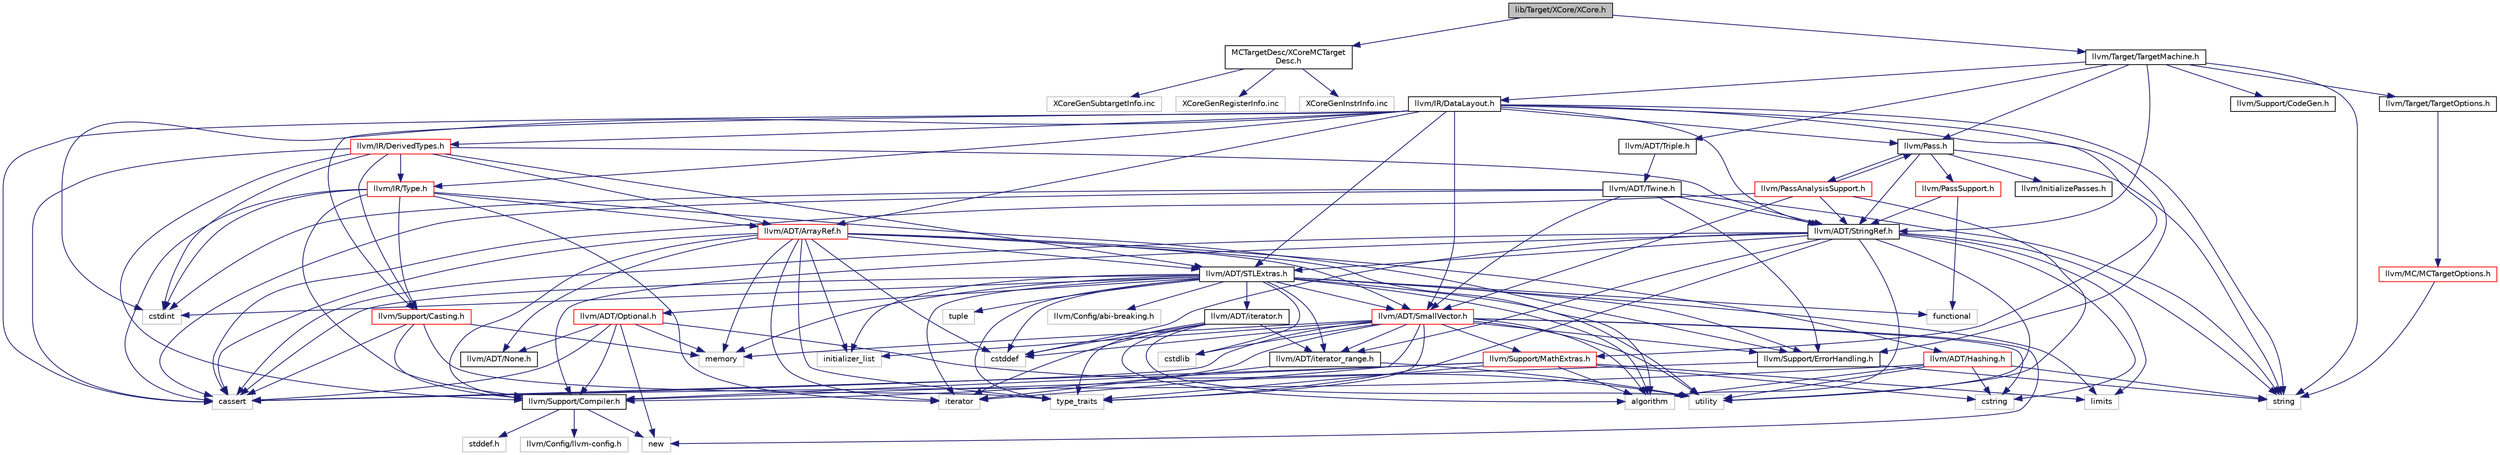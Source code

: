 digraph "lib/Target/XCore/XCore.h"
{
 // LATEX_PDF_SIZE
  bgcolor="transparent";
  edge [fontname="Helvetica",fontsize="10",labelfontname="Helvetica",labelfontsize="10"];
  node [fontname="Helvetica",fontsize="10",shape="box"];
  Node1 [label="lib/Target/XCore/XCore.h",height=0.2,width=0.4,color="black", fillcolor="grey75", style="filled", fontcolor="black",tooltip=" "];
  Node1 -> Node2 [color="midnightblue",fontsize="10",style="solid",fontname="Helvetica"];
  Node2 [label="MCTargetDesc/XCoreMCTarget\lDesc.h",height=0.2,width=0.4,color="black",URL="$XCoreMCTargetDesc_8h.html",tooltip=" "];
  Node2 -> Node3 [color="midnightblue",fontsize="10",style="solid",fontname="Helvetica"];
  Node3 [label="XCoreGenRegisterInfo.inc",height=0.2,width=0.4,color="grey75",tooltip=" "];
  Node2 -> Node4 [color="midnightblue",fontsize="10",style="solid",fontname="Helvetica"];
  Node4 [label="XCoreGenInstrInfo.inc",height=0.2,width=0.4,color="grey75",tooltip=" "];
  Node2 -> Node5 [color="midnightblue",fontsize="10",style="solid",fontname="Helvetica"];
  Node5 [label="XCoreGenSubtargetInfo.inc",height=0.2,width=0.4,color="grey75",tooltip=" "];
  Node1 -> Node6 [color="midnightblue",fontsize="10",style="solid",fontname="Helvetica"];
  Node6 [label="llvm/Target/TargetMachine.h",height=0.2,width=0.4,color="black",URL="$llvm_2Target_2TargetMachine_8h.html",tooltip=" "];
  Node6 -> Node7 [color="midnightblue",fontsize="10",style="solid",fontname="Helvetica"];
  Node7 [label="llvm/ADT/StringRef.h",height=0.2,width=0.4,color="black",URL="$StringRef_8h.html",tooltip=" "];
  Node7 -> Node8 [color="midnightblue",fontsize="10",style="solid",fontname="Helvetica"];
  Node8 [label="llvm/ADT/STLExtras.h",height=0.2,width=0.4,color="black",URL="$STLExtras_8h.html",tooltip=" "];
  Node8 -> Node9 [color="midnightblue",fontsize="10",style="solid",fontname="Helvetica"];
  Node9 [label="llvm/ADT/Optional.h",height=0.2,width=0.4,color="red",URL="$Optional_8h.html",tooltip=" "];
  Node9 -> Node10 [color="midnightblue",fontsize="10",style="solid",fontname="Helvetica"];
  Node10 [label="llvm/ADT/None.h",height=0.2,width=0.4,color="black",URL="$None_8h.html",tooltip=" "];
  Node9 -> Node11 [color="midnightblue",fontsize="10",style="solid",fontname="Helvetica"];
  Node11 [label="llvm/Support/Compiler.h",height=0.2,width=0.4,color="black",URL="$Compiler_8h.html",tooltip=" "];
  Node11 -> Node12 [color="midnightblue",fontsize="10",style="solid",fontname="Helvetica"];
  Node12 [label="llvm/Config/llvm-config.h",height=0.2,width=0.4,color="grey75",tooltip=" "];
  Node11 -> Node13 [color="midnightblue",fontsize="10",style="solid",fontname="Helvetica"];
  Node13 [label="new",height=0.2,width=0.4,color="grey75",tooltip=" "];
  Node11 -> Node14 [color="midnightblue",fontsize="10",style="solid",fontname="Helvetica"];
  Node14 [label="stddef.h",height=0.2,width=0.4,color="grey75",tooltip=" "];
  Node9 -> Node18 [color="midnightblue",fontsize="10",style="solid",fontname="Helvetica"];
  Node18 [label="cassert",height=0.2,width=0.4,color="grey75",tooltip=" "];
  Node9 -> Node19 [color="midnightblue",fontsize="10",style="solid",fontname="Helvetica"];
  Node19 [label="memory",height=0.2,width=0.4,color="grey75",tooltip=" "];
  Node9 -> Node13 [color="midnightblue",fontsize="10",style="solid",fontname="Helvetica"];
  Node9 -> Node17 [color="midnightblue",fontsize="10",style="solid",fontname="Helvetica"];
  Node17 [label="utility",height=0.2,width=0.4,color="grey75",tooltip=" "];
  Node8 -> Node20 [color="midnightblue",fontsize="10",style="solid",fontname="Helvetica"];
  Node20 [label="llvm/ADT/SmallVector.h",height=0.2,width=0.4,color="red",URL="$SmallVector_8h.html",tooltip=" "];
  Node20 -> Node21 [color="midnightblue",fontsize="10",style="solid",fontname="Helvetica"];
  Node21 [label="llvm/ADT/iterator_range.h",height=0.2,width=0.4,color="black",URL="$iterator__range_8h.html",tooltip="This provides a very simple, boring adaptor for a begin and end iterator into a range type."];
  Node21 -> Node22 [color="midnightblue",fontsize="10",style="solid",fontname="Helvetica"];
  Node22 [label="iterator",height=0.2,width=0.4,color="grey75",tooltip=" "];
  Node21 -> Node17 [color="midnightblue",fontsize="10",style="solid",fontname="Helvetica"];
  Node20 -> Node11 [color="midnightblue",fontsize="10",style="solid",fontname="Helvetica"];
  Node20 -> Node25 [color="midnightblue",fontsize="10",style="solid",fontname="Helvetica"];
  Node25 [label="llvm/Support/MathExtras.h",height=0.2,width=0.4,color="red",URL="$MathExtras_8h.html",tooltip=" "];
  Node25 -> Node11 [color="midnightblue",fontsize="10",style="solid",fontname="Helvetica"];
  Node25 -> Node33 [color="midnightblue",fontsize="10",style="solid",fontname="Helvetica"];
  Node33 [label="algorithm",height=0.2,width=0.4,color="grey75",tooltip=" "];
  Node25 -> Node18 [color="midnightblue",fontsize="10",style="solid",fontname="Helvetica"];
  Node25 -> Node35 [color="midnightblue",fontsize="10",style="solid",fontname="Helvetica"];
  Node35 [label="cstring",height=0.2,width=0.4,color="grey75",tooltip=" "];
  Node25 -> Node36 [color="midnightblue",fontsize="10",style="solid",fontname="Helvetica"];
  Node36 [label="limits",height=0.2,width=0.4,color="grey75",tooltip=" "];
  Node25 -> Node16 [color="midnightblue",fontsize="10",style="solid",fontname="Helvetica"];
  Node16 [label="type_traits",height=0.2,width=0.4,color="grey75",tooltip=" "];
  Node20 -> Node38 [color="midnightblue",fontsize="10",style="solid",fontname="Helvetica"];
  Node38 [label="llvm/Support/ErrorHandling.h",height=0.2,width=0.4,color="black",URL="$llvm_2Support_2ErrorHandling_8h.html",tooltip=" "];
  Node38 -> Node11 [color="midnightblue",fontsize="10",style="solid",fontname="Helvetica"];
  Node38 -> Node39 [color="midnightblue",fontsize="10",style="solid",fontname="Helvetica"];
  Node39 [label="string",height=0.2,width=0.4,color="grey75",tooltip=" "];
  Node20 -> Node33 [color="midnightblue",fontsize="10",style="solid",fontname="Helvetica"];
  Node20 -> Node18 [color="midnightblue",fontsize="10",style="solid",fontname="Helvetica"];
  Node20 -> Node24 [color="midnightblue",fontsize="10",style="solid",fontname="Helvetica"];
  Node24 [label="cstddef",height=0.2,width=0.4,color="grey75",tooltip=" "];
  Node20 -> Node40 [color="midnightblue",fontsize="10",style="solid",fontname="Helvetica"];
  Node40 [label="cstdlib",height=0.2,width=0.4,color="grey75",tooltip=" "];
  Node20 -> Node35 [color="midnightblue",fontsize="10",style="solid",fontname="Helvetica"];
  Node20 -> Node41 [color="midnightblue",fontsize="10",style="solid",fontname="Helvetica"];
  Node41 [label="initializer_list",height=0.2,width=0.4,color="grey75",tooltip=" "];
  Node20 -> Node22 [color="midnightblue",fontsize="10",style="solid",fontname="Helvetica"];
  Node20 -> Node19 [color="midnightblue",fontsize="10",style="solid",fontname="Helvetica"];
  Node20 -> Node13 [color="midnightblue",fontsize="10",style="solid",fontname="Helvetica"];
  Node20 -> Node16 [color="midnightblue",fontsize="10",style="solid",fontname="Helvetica"];
  Node20 -> Node17 [color="midnightblue",fontsize="10",style="solid",fontname="Helvetica"];
  Node8 -> Node42 [color="midnightblue",fontsize="10",style="solid",fontname="Helvetica"];
  Node42 [label="llvm/ADT/iterator.h",height=0.2,width=0.4,color="black",URL="$iterator_8h.html",tooltip=" "];
  Node42 -> Node21 [color="midnightblue",fontsize="10",style="solid",fontname="Helvetica"];
  Node42 -> Node33 [color="midnightblue",fontsize="10",style="solid",fontname="Helvetica"];
  Node42 -> Node24 [color="midnightblue",fontsize="10",style="solid",fontname="Helvetica"];
  Node42 -> Node22 [color="midnightblue",fontsize="10",style="solid",fontname="Helvetica"];
  Node42 -> Node16 [color="midnightblue",fontsize="10",style="solid",fontname="Helvetica"];
  Node42 -> Node17 [color="midnightblue",fontsize="10",style="solid",fontname="Helvetica"];
  Node8 -> Node21 [color="midnightblue",fontsize="10",style="solid",fontname="Helvetica"];
  Node8 -> Node43 [color="midnightblue",fontsize="10",style="solid",fontname="Helvetica"];
  Node43 [label="llvm/Config/abi-breaking.h",height=0.2,width=0.4,color="grey75",tooltip=" "];
  Node8 -> Node38 [color="midnightblue",fontsize="10",style="solid",fontname="Helvetica"];
  Node8 -> Node33 [color="midnightblue",fontsize="10",style="solid",fontname="Helvetica"];
  Node8 -> Node18 [color="midnightblue",fontsize="10",style="solid",fontname="Helvetica"];
  Node8 -> Node24 [color="midnightblue",fontsize="10",style="solid",fontname="Helvetica"];
  Node8 -> Node44 [color="midnightblue",fontsize="10",style="solid",fontname="Helvetica"];
  Node44 [label="cstdint",height=0.2,width=0.4,color="grey75",tooltip=" "];
  Node8 -> Node40 [color="midnightblue",fontsize="10",style="solid",fontname="Helvetica"];
  Node8 -> Node45 [color="midnightblue",fontsize="10",style="solid",fontname="Helvetica"];
  Node45 [label="functional",height=0.2,width=0.4,color="grey75",tooltip=" "];
  Node8 -> Node41 [color="midnightblue",fontsize="10",style="solid",fontname="Helvetica"];
  Node8 -> Node22 [color="midnightblue",fontsize="10",style="solid",fontname="Helvetica"];
  Node8 -> Node36 [color="midnightblue",fontsize="10",style="solid",fontname="Helvetica"];
  Node8 -> Node19 [color="midnightblue",fontsize="10",style="solid",fontname="Helvetica"];
  Node8 -> Node46 [color="midnightblue",fontsize="10",style="solid",fontname="Helvetica"];
  Node46 [label="tuple",height=0.2,width=0.4,color="grey75",tooltip=" "];
  Node8 -> Node16 [color="midnightblue",fontsize="10",style="solid",fontname="Helvetica"];
  Node8 -> Node17 [color="midnightblue",fontsize="10",style="solid",fontname="Helvetica"];
  Node7 -> Node21 [color="midnightblue",fontsize="10",style="solid",fontname="Helvetica"];
  Node7 -> Node11 [color="midnightblue",fontsize="10",style="solid",fontname="Helvetica"];
  Node7 -> Node33 [color="midnightblue",fontsize="10",style="solid",fontname="Helvetica"];
  Node7 -> Node18 [color="midnightblue",fontsize="10",style="solid",fontname="Helvetica"];
  Node7 -> Node24 [color="midnightblue",fontsize="10",style="solid",fontname="Helvetica"];
  Node7 -> Node35 [color="midnightblue",fontsize="10",style="solid",fontname="Helvetica"];
  Node7 -> Node36 [color="midnightblue",fontsize="10",style="solid",fontname="Helvetica"];
  Node7 -> Node39 [color="midnightblue",fontsize="10",style="solid",fontname="Helvetica"];
  Node7 -> Node16 [color="midnightblue",fontsize="10",style="solid",fontname="Helvetica"];
  Node7 -> Node17 [color="midnightblue",fontsize="10",style="solid",fontname="Helvetica"];
  Node6 -> Node47 [color="midnightblue",fontsize="10",style="solid",fontname="Helvetica"];
  Node47 [label="llvm/ADT/Triple.h",height=0.2,width=0.4,color="black",URL="$Triple_8h.html",tooltip=" "];
  Node47 -> Node48 [color="midnightblue",fontsize="10",style="solid",fontname="Helvetica"];
  Node48 [label="llvm/ADT/Twine.h",height=0.2,width=0.4,color="black",URL="$Twine_8h.html",tooltip=" "];
  Node48 -> Node20 [color="midnightblue",fontsize="10",style="solid",fontname="Helvetica"];
  Node48 -> Node7 [color="midnightblue",fontsize="10",style="solid",fontname="Helvetica"];
  Node48 -> Node38 [color="midnightblue",fontsize="10",style="solid",fontname="Helvetica"];
  Node48 -> Node18 [color="midnightblue",fontsize="10",style="solid",fontname="Helvetica"];
  Node48 -> Node44 [color="midnightblue",fontsize="10",style="solid",fontname="Helvetica"];
  Node48 -> Node39 [color="midnightblue",fontsize="10",style="solid",fontname="Helvetica"];
  Node6 -> Node49 [color="midnightblue",fontsize="10",style="solid",fontname="Helvetica"];
  Node49 [label="llvm/IR/DataLayout.h",height=0.2,width=0.4,color="black",URL="$DataLayout_8h.html",tooltip=" "];
  Node49 -> Node50 [color="midnightblue",fontsize="10",style="solid",fontname="Helvetica"];
  Node50 [label="llvm/ADT/ArrayRef.h",height=0.2,width=0.4,color="red",URL="$ArrayRef_8h.html",tooltip=" "];
  Node50 -> Node51 [color="midnightblue",fontsize="10",style="solid",fontname="Helvetica"];
  Node51 [label="llvm/ADT/Hashing.h",height=0.2,width=0.4,color="red",URL="$Hashing_8h.html",tooltip=" "];
  Node51 -> Node33 [color="midnightblue",fontsize="10",style="solid",fontname="Helvetica"];
  Node51 -> Node18 [color="midnightblue",fontsize="10",style="solid",fontname="Helvetica"];
  Node51 -> Node35 [color="midnightblue",fontsize="10",style="solid",fontname="Helvetica"];
  Node51 -> Node39 [color="midnightblue",fontsize="10",style="solid",fontname="Helvetica"];
  Node51 -> Node17 [color="midnightblue",fontsize="10",style="solid",fontname="Helvetica"];
  Node50 -> Node10 [color="midnightblue",fontsize="10",style="solid",fontname="Helvetica"];
  Node50 -> Node20 [color="midnightblue",fontsize="10",style="solid",fontname="Helvetica"];
  Node50 -> Node8 [color="midnightblue",fontsize="10",style="solid",fontname="Helvetica"];
  Node50 -> Node11 [color="midnightblue",fontsize="10",style="solid",fontname="Helvetica"];
  Node50 -> Node33 [color="midnightblue",fontsize="10",style="solid",fontname="Helvetica"];
  Node50 -> Node18 [color="midnightblue",fontsize="10",style="solid",fontname="Helvetica"];
  Node50 -> Node24 [color="midnightblue",fontsize="10",style="solid",fontname="Helvetica"];
  Node50 -> Node41 [color="midnightblue",fontsize="10",style="solid",fontname="Helvetica"];
  Node50 -> Node22 [color="midnightblue",fontsize="10",style="solid",fontname="Helvetica"];
  Node50 -> Node19 [color="midnightblue",fontsize="10",style="solid",fontname="Helvetica"];
  Node50 -> Node16 [color="midnightblue",fontsize="10",style="solid",fontname="Helvetica"];
  Node49 -> Node8 [color="midnightblue",fontsize="10",style="solid",fontname="Helvetica"];
  Node49 -> Node20 [color="midnightblue",fontsize="10",style="solid",fontname="Helvetica"];
  Node49 -> Node7 [color="midnightblue",fontsize="10",style="solid",fontname="Helvetica"];
  Node49 -> Node60 [color="midnightblue",fontsize="10",style="solid",fontname="Helvetica"];
  Node60 [label="llvm/IR/DerivedTypes.h",height=0.2,width=0.4,color="red",URL="$DerivedTypes_8h.html",tooltip=" "];
  Node60 -> Node50 [color="midnightblue",fontsize="10",style="solid",fontname="Helvetica"];
  Node60 -> Node8 [color="midnightblue",fontsize="10",style="solid",fontname="Helvetica"];
  Node60 -> Node7 [color="midnightblue",fontsize="10",style="solid",fontname="Helvetica"];
  Node60 -> Node61 [color="midnightblue",fontsize="10",style="solid",fontname="Helvetica"];
  Node61 [label="llvm/IR/Type.h",height=0.2,width=0.4,color="red",URL="$Type_8h.html",tooltip=" "];
  Node61 -> Node50 [color="midnightblue",fontsize="10",style="solid",fontname="Helvetica"];
  Node61 -> Node69 [color="midnightblue",fontsize="10",style="solid",fontname="Helvetica"];
  Node69 [label="llvm/Support/Casting.h",height=0.2,width=0.4,color="red",URL="$Casting_8h.html",tooltip=" "];
  Node69 -> Node11 [color="midnightblue",fontsize="10",style="solid",fontname="Helvetica"];
  Node69 -> Node18 [color="midnightblue",fontsize="10",style="solid",fontname="Helvetica"];
  Node69 -> Node19 [color="midnightblue",fontsize="10",style="solid",fontname="Helvetica"];
  Node69 -> Node16 [color="midnightblue",fontsize="10",style="solid",fontname="Helvetica"];
  Node61 -> Node11 [color="midnightblue",fontsize="10",style="solid",fontname="Helvetica"];
  Node61 -> Node38 [color="midnightblue",fontsize="10",style="solid",fontname="Helvetica"];
  Node61 -> Node18 [color="midnightblue",fontsize="10",style="solid",fontname="Helvetica"];
  Node61 -> Node44 [color="midnightblue",fontsize="10",style="solid",fontname="Helvetica"];
  Node61 -> Node22 [color="midnightblue",fontsize="10",style="solid",fontname="Helvetica"];
  Node60 -> Node69 [color="midnightblue",fontsize="10",style="solid",fontname="Helvetica"];
  Node60 -> Node11 [color="midnightblue",fontsize="10",style="solid",fontname="Helvetica"];
  Node60 -> Node18 [color="midnightblue",fontsize="10",style="solid",fontname="Helvetica"];
  Node60 -> Node44 [color="midnightblue",fontsize="10",style="solid",fontname="Helvetica"];
  Node49 -> Node61 [color="midnightblue",fontsize="10",style="solid",fontname="Helvetica"];
  Node49 -> Node71 [color="midnightblue",fontsize="10",style="solid",fontname="Helvetica"];
  Node71 [label="llvm/Pass.h",height=0.2,width=0.4,color="black",URL="$Pass_8h.html",tooltip=" "];
  Node71 -> Node7 [color="midnightblue",fontsize="10",style="solid",fontname="Helvetica"];
  Node71 -> Node39 [color="midnightblue",fontsize="10",style="solid",fontname="Helvetica"];
  Node71 -> Node72 [color="midnightblue",fontsize="10",style="solid",fontname="Helvetica"];
  Node72 [label="llvm/InitializePasses.h",height=0.2,width=0.4,color="black",URL="$InitializePasses_8h.html",tooltip=" "];
  Node71 -> Node73 [color="midnightblue",fontsize="10",style="solid",fontname="Helvetica"];
  Node73 [label="llvm/PassAnalysisSupport.h",height=0.2,width=0.4,color="red",URL="$PassAnalysisSupport_8h.html",tooltip=" "];
  Node73 -> Node71 [color="midnightblue",fontsize="10",style="solid",fontname="Helvetica"];
  Node73 -> Node20 [color="midnightblue",fontsize="10",style="solid",fontname="Helvetica"];
  Node73 -> Node7 [color="midnightblue",fontsize="10",style="solid",fontname="Helvetica"];
  Node73 -> Node18 [color="midnightblue",fontsize="10",style="solid",fontname="Helvetica"];
  Node73 -> Node17 [color="midnightblue",fontsize="10",style="solid",fontname="Helvetica"];
  Node71 -> Node74 [color="midnightblue",fontsize="10",style="solid",fontname="Helvetica"];
  Node74 [label="llvm/PassSupport.h",height=0.2,width=0.4,color="red",URL="$PassSupport_8h.html",tooltip=" "];
  Node74 -> Node7 [color="midnightblue",fontsize="10",style="solid",fontname="Helvetica"];
  Node74 -> Node45 [color="midnightblue",fontsize="10",style="solid",fontname="Helvetica"];
  Node49 -> Node69 [color="midnightblue",fontsize="10",style="solid",fontname="Helvetica"];
  Node49 -> Node38 [color="midnightblue",fontsize="10",style="solid",fontname="Helvetica"];
  Node49 -> Node25 [color="midnightblue",fontsize="10",style="solid",fontname="Helvetica"];
  Node49 -> Node18 [color="midnightblue",fontsize="10",style="solid",fontname="Helvetica"];
  Node49 -> Node44 [color="midnightblue",fontsize="10",style="solid",fontname="Helvetica"];
  Node49 -> Node39 [color="midnightblue",fontsize="10",style="solid",fontname="Helvetica"];
  Node6 -> Node71 [color="midnightblue",fontsize="10",style="solid",fontname="Helvetica"];
  Node6 -> Node83 [color="midnightblue",fontsize="10",style="solid",fontname="Helvetica"];
  Node83 [label="llvm/Support/CodeGen.h",height=0.2,width=0.4,color="black",URL="$CodeGen_8h.html",tooltip=" "];
  Node6 -> Node84 [color="midnightblue",fontsize="10",style="solid",fontname="Helvetica"];
  Node84 [label="llvm/Target/TargetOptions.h",height=0.2,width=0.4,color="black",URL="$TargetOptions_8h.html",tooltip=" "];
  Node84 -> Node85 [color="midnightblue",fontsize="10",style="solid",fontname="Helvetica"];
  Node85 [label="llvm/MC/MCTargetOptions.h",height=0.2,width=0.4,color="red",URL="$MCTargetOptions_8h.html",tooltip=" "];
  Node85 -> Node39 [color="midnightblue",fontsize="10",style="solid",fontname="Helvetica"];
  Node6 -> Node39 [color="midnightblue",fontsize="10",style="solid",fontname="Helvetica"];
}
